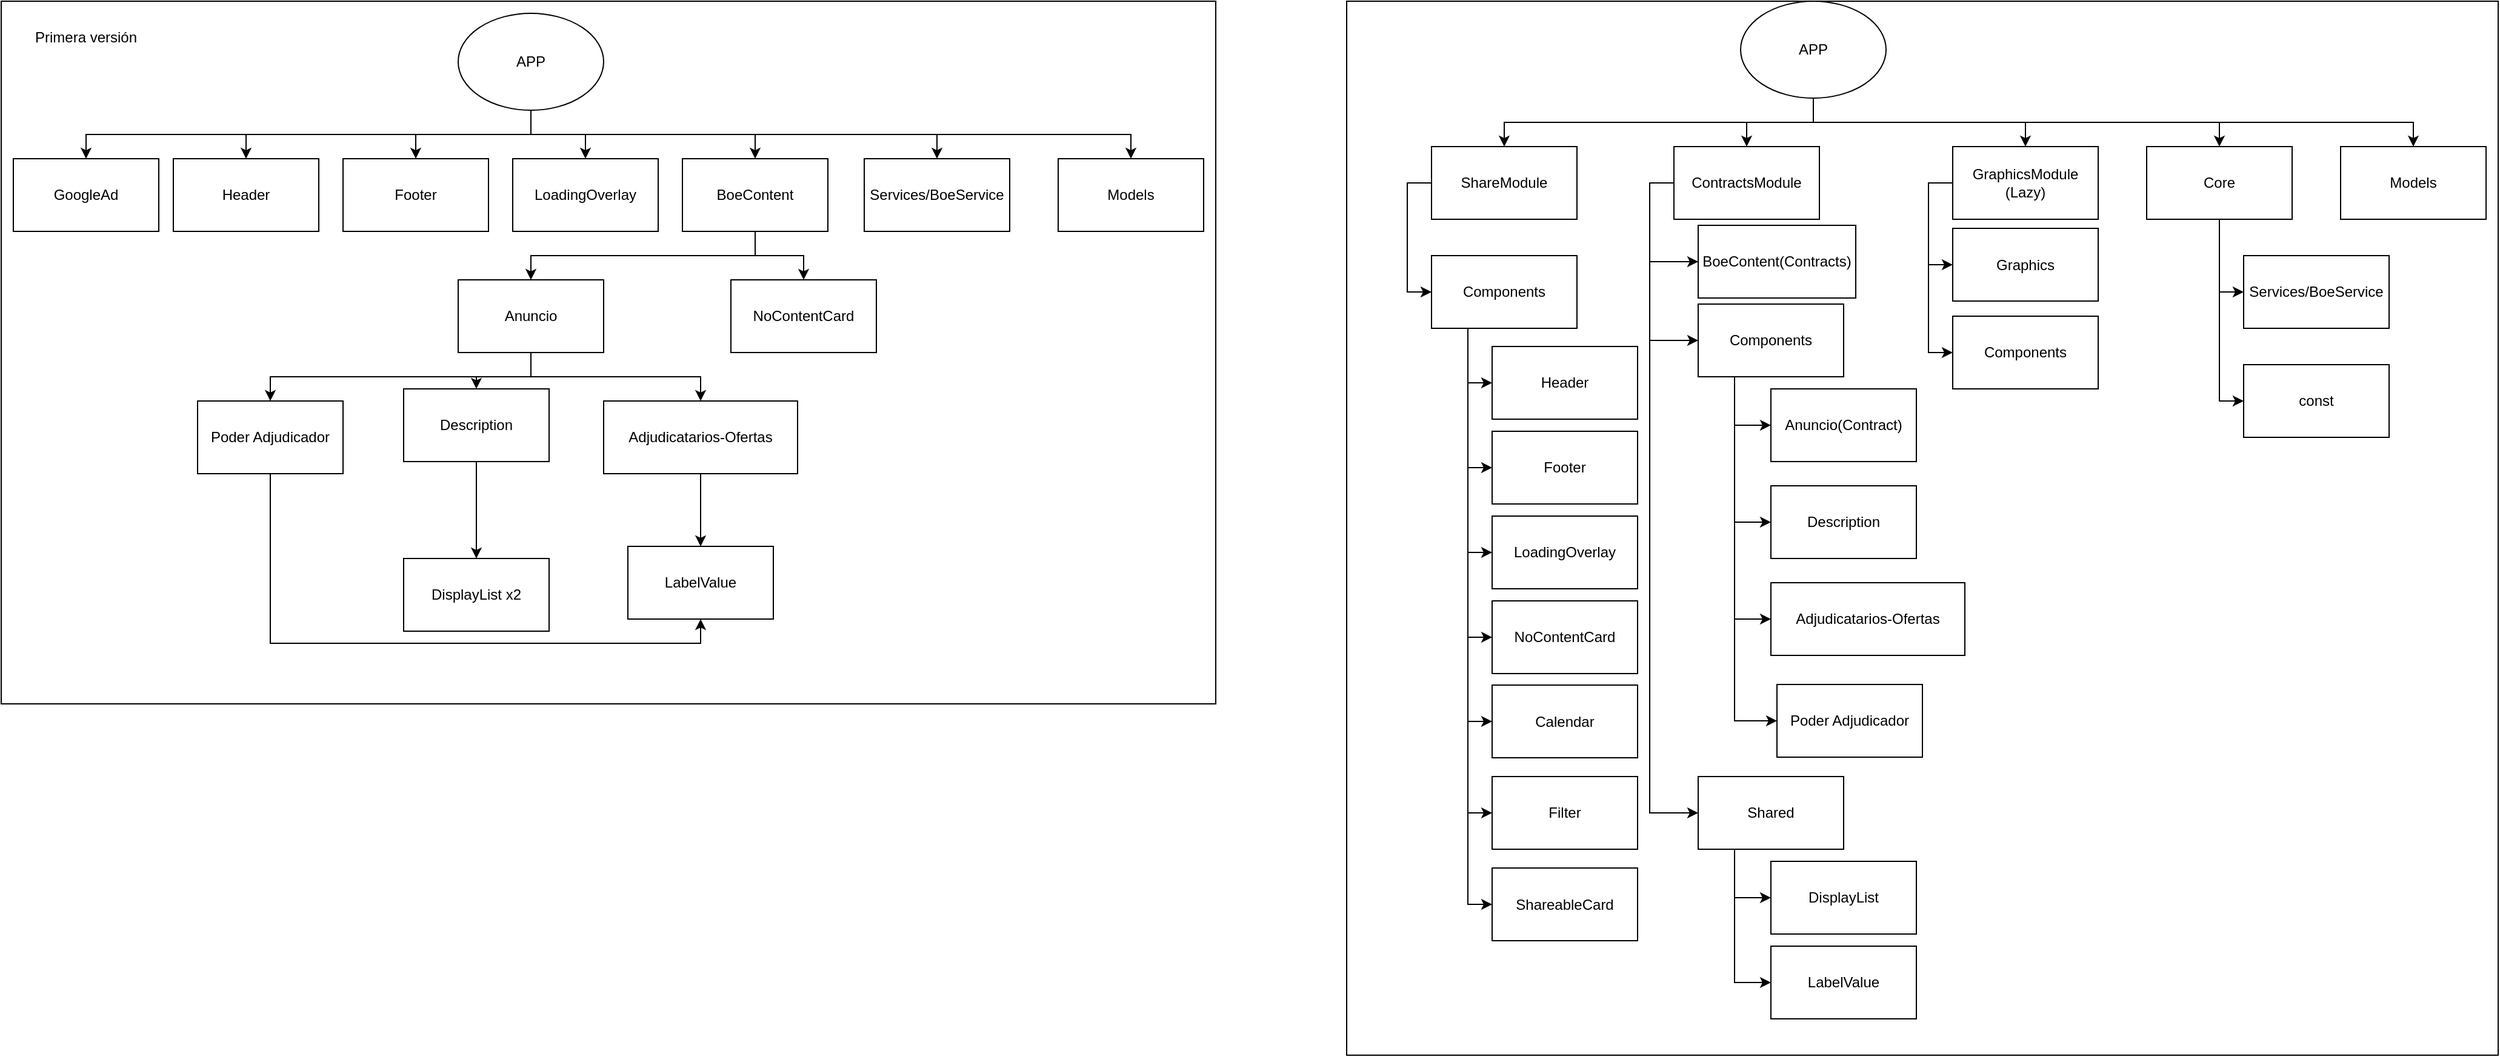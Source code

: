 <mxfile version="11.1.4" type="device"><diagram id="5ZTLbGTc3wJ06yk8kh4w" name="Page-1"><mxGraphModel dx="2048" dy="764" grid="1" gridSize="10" guides="1" tooltips="1" connect="1" arrows="1" fold="1" page="1" pageScale="1" pageWidth="827" pageHeight="1169" math="0" shadow="0"><root><mxCell id="0"/><mxCell id="1" parent="0"/><mxCell id="g4FTFAoF2CS1pgESHpP2-6" value="" style="rounded=0;whiteSpace=wrap;html=1;" parent="1" vertex="1"><mxGeometry x="1010" y="20" width="950" height="870" as="geometry"/></mxCell><mxCell id="g4FTFAoF2CS1pgESHpP2-34" style="edgeStyle=orthogonalEdgeStyle;rounded=0;orthogonalLoop=1;jettySize=auto;html=1;exitX=0.5;exitY=1;exitDx=0;exitDy=0;entryX=0.5;entryY=0;entryDx=0;entryDy=0;" parent="1" source="g4FTFAoF2CS1pgESHpP2-8" target="g4FTFAoF2CS1pgESHpP2-33" edge="1"><mxGeometry relative="1" as="geometry"/></mxCell><mxCell id="g4FTFAoF2CS1pgESHpP2-36" style="edgeStyle=orthogonalEdgeStyle;rounded=0;orthogonalLoop=1;jettySize=auto;html=1;exitX=0.5;exitY=1;exitDx=0;exitDy=0;entryX=0.5;entryY=0;entryDx=0;entryDy=0;" parent="1" source="g4FTFAoF2CS1pgESHpP2-8" target="g4FTFAoF2CS1pgESHpP2-35" edge="1"><mxGeometry relative="1" as="geometry"/></mxCell><mxCell id="g4FTFAoF2CS1pgESHpP2-72" style="edgeStyle=orthogonalEdgeStyle;rounded=0;orthogonalLoop=1;jettySize=auto;html=1;exitX=0.5;exitY=1;exitDx=0;exitDy=0;entryX=0.5;entryY=0;entryDx=0;entryDy=0;" parent="1" source="g4FTFAoF2CS1pgESHpP2-8" target="g4FTFAoF2CS1pgESHpP2-71" edge="1"><mxGeometry relative="1" as="geometry"/></mxCell><mxCell id="g4FTFAoF2CS1pgESHpP2-74" style="edgeStyle=orthogonalEdgeStyle;rounded=0;orthogonalLoop=1;jettySize=auto;html=1;exitX=0.5;exitY=1;exitDx=0;exitDy=0;" parent="1" source="g4FTFAoF2CS1pgESHpP2-8" target="g4FTFAoF2CS1pgESHpP2-73" edge="1"><mxGeometry relative="1" as="geometry"/></mxCell><mxCell id="g4FTFAoF2CS1pgESHpP2-98" style="edgeStyle=orthogonalEdgeStyle;rounded=0;orthogonalLoop=1;jettySize=auto;html=1;exitX=0.5;exitY=1;exitDx=0;exitDy=0;entryX=0.5;entryY=0;entryDx=0;entryDy=0;" parent="1" source="g4FTFAoF2CS1pgESHpP2-8" target="g4FTFAoF2CS1pgESHpP2-97" edge="1"><mxGeometry relative="1" as="geometry"/></mxCell><mxCell id="g4FTFAoF2CS1pgESHpP2-8" value="APP" style="ellipse;whiteSpace=wrap;html=1;" parent="1" vertex="1"><mxGeometry x="1335" y="20" width="120" height="80" as="geometry"/></mxCell><mxCell id="g4FTFAoF2CS1pgESHpP2-12" value="BoeContent(Contracts)" style="rounded=0;whiteSpace=wrap;html=1;" parent="1" vertex="1"><mxGeometry x="1300" y="205" width="130" height="60" as="geometry"/></mxCell><mxCell id="g4FTFAoF2CS1pgESHpP2-17" value="Anuncio(Contract)" style="rounded=0;whiteSpace=wrap;html=1;" parent="1" vertex="1"><mxGeometry x="1360" y="340" width="120" height="60" as="geometry"/></mxCell><mxCell id="g4FTFAoF2CS1pgESHpP2-21" value="Poder Adjudicador" style="rounded=0;whiteSpace=wrap;html=1;" parent="1" vertex="1"><mxGeometry x="1365" y="584" width="120" height="60" as="geometry"/></mxCell><mxCell id="g4FTFAoF2CS1pgESHpP2-28" value="LabelValue" style="rounded=0;whiteSpace=wrap;html=1;" parent="1" vertex="1"><mxGeometry x="1360" y="800" width="120" height="60" as="geometry"/></mxCell><mxCell id="g4FTFAoF2CS1pgESHpP2-30" value="DisplayList" style="rounded=0;whiteSpace=wrap;html=1;" parent="1" vertex="1"><mxGeometry x="1360" y="730" width="120" height="60" as="geometry"/></mxCell><mxCell id="g4FTFAoF2CS1pgESHpP2-69" style="edgeStyle=orthogonalEdgeStyle;rounded=0;orthogonalLoop=1;jettySize=auto;html=1;exitX=0.5;exitY=1;exitDx=0;exitDy=0;entryX=0;entryY=0.5;entryDx=0;entryDy=0;" parent="1" source="g4FTFAoF2CS1pgESHpP2-33" target="g4FTFAoF2CS1pgESHpP2-66" edge="1"><mxGeometry relative="1" as="geometry"><Array as="points"><mxPoint x="1730" y="260"/></Array></mxGeometry></mxCell><mxCell id="g4FTFAoF2CS1pgESHpP2-111" style="edgeStyle=orthogonalEdgeStyle;rounded=0;orthogonalLoop=1;jettySize=auto;html=1;exitX=0.5;exitY=1;exitDx=0;exitDy=0;entryX=0;entryY=0.5;entryDx=0;entryDy=0;" parent="1" source="g4FTFAoF2CS1pgESHpP2-33" target="g4FTFAoF2CS1pgESHpP2-67" edge="1"><mxGeometry relative="1" as="geometry"/></mxCell><mxCell id="g4FTFAoF2CS1pgESHpP2-33" value="Core" style="rounded=0;whiteSpace=wrap;html=1;" parent="1" vertex="1"><mxGeometry x="1670" y="140" width="120" height="60" as="geometry"/></mxCell><mxCell id="g4FTFAoF2CS1pgESHpP2-35" value="Models" style="rounded=0;whiteSpace=wrap;html=1;" parent="1" vertex="1"><mxGeometry x="1830" y="140" width="120" height="60" as="geometry"/></mxCell><mxCell id="g4FTFAoF2CS1pgESHpP2-37" value="" style="rounded=0;whiteSpace=wrap;html=1;" parent="1" vertex="1"><mxGeometry x="-100" y="20" width="1002" height="580" as="geometry"/></mxCell><mxCell id="g4FTFAoF2CS1pgESHpP2-38" style="edgeStyle=orthogonalEdgeStyle;rounded=0;orthogonalLoop=1;jettySize=auto;html=1;exitX=0.5;exitY=1;exitDx=0;exitDy=0;entryX=0.5;entryY=0;entryDx=0;entryDy=0;" parent="1" source="g4FTFAoF2CS1pgESHpP2-44" target="g4FTFAoF2CS1pgESHpP2-45" edge="1"><mxGeometry relative="1" as="geometry"/></mxCell><mxCell id="g4FTFAoF2CS1pgESHpP2-39" style="edgeStyle=orthogonalEdgeStyle;rounded=0;orthogonalLoop=1;jettySize=auto;html=1;exitX=0.5;exitY=1;exitDx=0;exitDy=0;entryX=0.5;entryY=0;entryDx=0;entryDy=0;" parent="1" source="g4FTFAoF2CS1pgESHpP2-44" target="g4FTFAoF2CS1pgESHpP2-46" edge="1"><mxGeometry relative="1" as="geometry"/></mxCell><mxCell id="g4FTFAoF2CS1pgESHpP2-40" style="edgeStyle=orthogonalEdgeStyle;rounded=0;orthogonalLoop=1;jettySize=auto;html=1;exitX=0.5;exitY=1;exitDx=0;exitDy=0;entryX=0.5;entryY=0;entryDx=0;entryDy=0;" parent="1" source="g4FTFAoF2CS1pgESHpP2-44" target="g4FTFAoF2CS1pgESHpP2-47" edge="1"><mxGeometry relative="1" as="geometry"/></mxCell><mxCell id="g4FTFAoF2CS1pgESHpP2-41" style="edgeStyle=orthogonalEdgeStyle;rounded=0;orthogonalLoop=1;jettySize=auto;html=1;exitX=0.5;exitY=1;exitDx=0;exitDy=0;entryX=0.5;entryY=0;entryDx=0;entryDy=0;" parent="1" source="g4FTFAoF2CS1pgESHpP2-44" target="g4FTFAoF2CS1pgESHpP2-50" edge="1"><mxGeometry relative="1" as="geometry"/></mxCell><mxCell id="g4FTFAoF2CS1pgESHpP2-42" style="edgeStyle=orthogonalEdgeStyle;rounded=0;orthogonalLoop=1;jettySize=auto;html=1;exitX=0.5;exitY=1;exitDx=0;exitDy=0;entryX=0.5;entryY=0;entryDx=0;entryDy=0;" parent="1" source="g4FTFAoF2CS1pgESHpP2-44" target="g4FTFAoF2CS1pgESHpP2-64" edge="1"><mxGeometry relative="1" as="geometry"/></mxCell><mxCell id="g4FTFAoF2CS1pgESHpP2-43" style="edgeStyle=orthogonalEdgeStyle;rounded=0;orthogonalLoop=1;jettySize=auto;html=1;exitX=0.5;exitY=1;exitDx=0;exitDy=0;entryX=0.5;entryY=0;entryDx=0;entryDy=0;" parent="1" source="g4FTFAoF2CS1pgESHpP2-44" target="g4FTFAoF2CS1pgESHpP2-65" edge="1"><mxGeometry relative="1" as="geometry"/></mxCell><mxCell id="g4FTFAoF2CS1pgESHpP2-107" style="edgeStyle=orthogonalEdgeStyle;rounded=0;orthogonalLoop=1;jettySize=auto;html=1;exitX=0.5;exitY=1;exitDx=0;exitDy=0;" parent="1" source="g4FTFAoF2CS1pgESHpP2-44" target="g4FTFAoF2CS1pgESHpP2-105" edge="1"><mxGeometry relative="1" as="geometry"/></mxCell><mxCell id="g4FTFAoF2CS1pgESHpP2-44" value="APP" style="ellipse;whiteSpace=wrap;html=1;" parent="1" vertex="1"><mxGeometry x="277.0" y="30" width="120" height="80" as="geometry"/></mxCell><mxCell id="g4FTFAoF2CS1pgESHpP2-45" value="Header" style="rounded=0;whiteSpace=wrap;html=1;" parent="1" vertex="1"><mxGeometry x="42.0" y="150" width="120" height="60" as="geometry"/></mxCell><mxCell id="g4FTFAoF2CS1pgESHpP2-46" value="Footer" style="rounded=0;whiteSpace=wrap;html=1;" parent="1" vertex="1"><mxGeometry x="182.0" y="150" width="120" height="60" as="geometry"/></mxCell><mxCell id="g4FTFAoF2CS1pgESHpP2-47" value="LoadingOverlay" style="rounded=0;whiteSpace=wrap;html=1;" parent="1" vertex="1"><mxGeometry x="322.0" y="150" width="120" height="60" as="geometry"/></mxCell><mxCell id="g4FTFAoF2CS1pgESHpP2-48" style="edgeStyle=orthogonalEdgeStyle;rounded=0;orthogonalLoop=1;jettySize=auto;html=1;exitX=0.5;exitY=1;exitDx=0;exitDy=0;entryX=0.5;entryY=0;entryDx=0;entryDy=0;" parent="1" source="g4FTFAoF2CS1pgESHpP2-50" target="g4FTFAoF2CS1pgESHpP2-54" edge="1"><mxGeometry relative="1" as="geometry"/></mxCell><mxCell id="g4FTFAoF2CS1pgESHpP2-49" style="edgeStyle=orthogonalEdgeStyle;rounded=0;orthogonalLoop=1;jettySize=auto;html=1;exitX=0.5;exitY=1;exitDx=0;exitDy=0;entryX=0.5;entryY=0;entryDx=0;entryDy=0;" parent="1" source="g4FTFAoF2CS1pgESHpP2-50" target="g4FTFAoF2CS1pgESHpP2-55" edge="1"><mxGeometry relative="1" as="geometry"/></mxCell><mxCell id="g4FTFAoF2CS1pgESHpP2-50" value="BoeContent" style="rounded=0;whiteSpace=wrap;html=1;" parent="1" vertex="1"><mxGeometry x="462.0" y="150" width="120" height="60" as="geometry"/></mxCell><mxCell id="g4FTFAoF2CS1pgESHpP2-51" style="edgeStyle=orthogonalEdgeStyle;rounded=0;orthogonalLoop=1;jettySize=auto;html=1;exitX=0.5;exitY=1;exitDx=0;exitDy=0;entryX=0.5;entryY=0;entryDx=0;entryDy=0;" parent="1" source="g4FTFAoF2CS1pgESHpP2-54" target="g4FTFAoF2CS1pgESHpP2-57" edge="1"><mxGeometry relative="1" as="geometry"/></mxCell><mxCell id="g4FTFAoF2CS1pgESHpP2-52" style="edgeStyle=orthogonalEdgeStyle;rounded=0;orthogonalLoop=1;jettySize=auto;html=1;exitX=0.5;exitY=1;exitDx=0;exitDy=0;entryX=0.5;entryY=0;entryDx=0;entryDy=0;" parent="1" source="g4FTFAoF2CS1pgESHpP2-54" target="g4FTFAoF2CS1pgESHpP2-59" edge="1"><mxGeometry relative="1" as="geometry"/></mxCell><mxCell id="g4FTFAoF2CS1pgESHpP2-53" style="edgeStyle=orthogonalEdgeStyle;rounded=0;orthogonalLoop=1;jettySize=auto;html=1;exitX=0.5;exitY=1;exitDx=0;exitDy=0;entryX=0.5;entryY=0;entryDx=0;entryDy=0;" parent="1" source="g4FTFAoF2CS1pgESHpP2-54" target="g4FTFAoF2CS1pgESHpP2-61" edge="1"><mxGeometry relative="1" as="geometry"/></mxCell><mxCell id="g4FTFAoF2CS1pgESHpP2-54" value="Anuncio" style="rounded=0;whiteSpace=wrap;html=1;" parent="1" vertex="1"><mxGeometry x="277.0" y="250" width="120" height="60" as="geometry"/></mxCell><mxCell id="g4FTFAoF2CS1pgESHpP2-55" value="NoContentCard" style="rounded=0;whiteSpace=wrap;html=1;" parent="1" vertex="1"><mxGeometry x="502.0" y="250" width="120" height="60" as="geometry"/></mxCell><mxCell id="g4FTFAoF2CS1pgESHpP2-56" style="edgeStyle=orthogonalEdgeStyle;rounded=0;orthogonalLoop=1;jettySize=auto;html=1;exitX=0.5;exitY=1;exitDx=0;exitDy=0;entryX=0.5;entryY=1;entryDx=0;entryDy=0;" parent="1" source="g4FTFAoF2CS1pgESHpP2-57" target="g4FTFAoF2CS1pgESHpP2-62" edge="1"><mxGeometry relative="1" as="geometry"/></mxCell><mxCell id="g4FTFAoF2CS1pgESHpP2-57" value="Poder Adjudicador" style="rounded=0;whiteSpace=wrap;html=1;" parent="1" vertex="1"><mxGeometry x="62.0" y="350" width="120" height="60" as="geometry"/></mxCell><mxCell id="g4FTFAoF2CS1pgESHpP2-58" style="edgeStyle=orthogonalEdgeStyle;rounded=0;orthogonalLoop=1;jettySize=auto;html=1;exitX=0.5;exitY=1;exitDx=0;exitDy=0;entryX=0.5;entryY=0;entryDx=0;entryDy=0;" parent="1" source="g4FTFAoF2CS1pgESHpP2-59" target="g4FTFAoF2CS1pgESHpP2-63" edge="1"><mxGeometry relative="1" as="geometry"/></mxCell><mxCell id="g4FTFAoF2CS1pgESHpP2-59" value="Description" style="rounded=0;whiteSpace=wrap;html=1;" parent="1" vertex="1"><mxGeometry x="232.0" y="340" width="120" height="60" as="geometry"/></mxCell><mxCell id="g4FTFAoF2CS1pgESHpP2-60" style="edgeStyle=orthogonalEdgeStyle;rounded=0;orthogonalLoop=1;jettySize=auto;html=1;exitX=0.5;exitY=1;exitDx=0;exitDy=0;" parent="1" source="g4FTFAoF2CS1pgESHpP2-61" target="g4FTFAoF2CS1pgESHpP2-62" edge="1"><mxGeometry relative="1" as="geometry"/></mxCell><mxCell id="g4FTFAoF2CS1pgESHpP2-61" value="Adjudicatarios-Ofertas" style="rounded=0;whiteSpace=wrap;html=1;" parent="1" vertex="1"><mxGeometry x="397.0" y="350" width="160" height="60" as="geometry"/></mxCell><mxCell id="g4FTFAoF2CS1pgESHpP2-62" value="LabelValue" style="rounded=0;whiteSpace=wrap;html=1;" parent="1" vertex="1"><mxGeometry x="417.0" y="470" width="120" height="60" as="geometry"/></mxCell><mxCell id="g4FTFAoF2CS1pgESHpP2-63" value="DisplayList x2" style="rounded=0;whiteSpace=wrap;html=1;" parent="1" vertex="1"><mxGeometry x="232.0" y="480" width="120" height="60" as="geometry"/></mxCell><mxCell id="g4FTFAoF2CS1pgESHpP2-64" value="Services/BoeService" style="rounded=0;whiteSpace=wrap;html=1;" parent="1" vertex="1"><mxGeometry x="612.0" y="150" width="120" height="60" as="geometry"/></mxCell><mxCell id="g4FTFAoF2CS1pgESHpP2-65" value="Models" style="rounded=0;whiteSpace=wrap;html=1;" parent="1" vertex="1"><mxGeometry x="772.0" y="150" width="120" height="60" as="geometry"/></mxCell><mxCell id="g4FTFAoF2CS1pgESHpP2-66" value="Services/BoeService" style="rounded=0;whiteSpace=wrap;html=1;" parent="1" vertex="1"><mxGeometry x="1750" y="230" width="120" height="60" as="geometry"/></mxCell><mxCell id="g4FTFAoF2CS1pgESHpP2-67" value="const" style="rounded=0;whiteSpace=wrap;html=1;" parent="1" vertex="1"><mxGeometry x="1750" y="320" width="120" height="60" as="geometry"/></mxCell><mxCell id="g4FTFAoF2CS1pgESHpP2-78" style="edgeStyle=orthogonalEdgeStyle;rounded=0;orthogonalLoop=1;jettySize=auto;html=1;exitX=0;exitY=0.5;exitDx=0;exitDy=0;entryX=0;entryY=0.5;entryDx=0;entryDy=0;" parent="1" source="g4FTFAoF2CS1pgESHpP2-71" target="g4FTFAoF2CS1pgESHpP2-75" edge="1"><mxGeometry relative="1" as="geometry"/></mxCell><mxCell id="g4FTFAoF2CS1pgESHpP2-71" value="ShareModule" style="rounded=0;whiteSpace=wrap;html=1;" parent="1" vertex="1"><mxGeometry x="1080" y="140" width="120" height="60" as="geometry"/></mxCell><mxCell id="g4FTFAoF2CS1pgESHpP2-83" style="edgeStyle=orthogonalEdgeStyle;rounded=0;orthogonalLoop=1;jettySize=auto;html=1;exitX=0;exitY=0.5;exitDx=0;exitDy=0;entryX=0;entryY=0.5;entryDx=0;entryDy=0;" parent="1" source="g4FTFAoF2CS1pgESHpP2-73" target="g4FTFAoF2CS1pgESHpP2-76" edge="1"><mxGeometry relative="1" as="geometry"/></mxCell><mxCell id="g4FTFAoF2CS1pgESHpP2-84" style="edgeStyle=orthogonalEdgeStyle;rounded=0;orthogonalLoop=1;jettySize=auto;html=1;exitX=0;exitY=0.5;exitDx=0;exitDy=0;entryX=0;entryY=0.5;entryDx=0;entryDy=0;" parent="1" source="g4FTFAoF2CS1pgESHpP2-73" target="g4FTFAoF2CS1pgESHpP2-12" edge="1"><mxGeometry relative="1" as="geometry"/></mxCell><mxCell id="g4FTFAoF2CS1pgESHpP2-94" style="edgeStyle=orthogonalEdgeStyle;rounded=0;orthogonalLoop=1;jettySize=auto;html=1;exitX=0;exitY=0.5;exitDx=0;exitDy=0;entryX=0;entryY=0.5;entryDx=0;entryDy=0;" parent="1" source="g4FTFAoF2CS1pgESHpP2-73" target="g4FTFAoF2CS1pgESHpP2-93" edge="1"><mxGeometry relative="1" as="geometry"/></mxCell><mxCell id="g4FTFAoF2CS1pgESHpP2-73" value="ContractsModule" style="rounded=0;whiteSpace=wrap;html=1;" parent="1" vertex="1"><mxGeometry x="1280" y="140" width="120" height="60" as="geometry"/></mxCell><mxCell id="g4FTFAoF2CS1pgESHpP2-85" style="edgeStyle=orthogonalEdgeStyle;rounded=0;orthogonalLoop=1;jettySize=auto;html=1;exitX=0.25;exitY=1;exitDx=0;exitDy=0;entryX=0;entryY=0.5;entryDx=0;entryDy=0;" parent="1" source="g4FTFAoF2CS1pgESHpP2-76" target="g4FTFAoF2CS1pgESHpP2-17" edge="1"><mxGeometry relative="1" as="geometry"/></mxCell><mxCell id="g4FTFAoF2CS1pgESHpP2-88" style="edgeStyle=orthogonalEdgeStyle;rounded=0;orthogonalLoop=1;jettySize=auto;html=1;exitX=0.25;exitY=1;exitDx=0;exitDy=0;entryX=0;entryY=0.5;entryDx=0;entryDy=0;" parent="1" source="g4FTFAoF2CS1pgESHpP2-76" target="g4FTFAoF2CS1pgESHpP2-22" edge="1"><mxGeometry relative="1" as="geometry"/></mxCell><mxCell id="g4FTFAoF2CS1pgESHpP2-89" style="edgeStyle=orthogonalEdgeStyle;rounded=0;orthogonalLoop=1;jettySize=auto;html=1;exitX=0.25;exitY=1;exitDx=0;exitDy=0;entryX=0;entryY=0.5;entryDx=0;entryDy=0;" parent="1" source="g4FTFAoF2CS1pgESHpP2-76" target="g4FTFAoF2CS1pgESHpP2-23" edge="1"><mxGeometry relative="1" as="geometry"/></mxCell><mxCell id="g4FTFAoF2CS1pgESHpP2-90" style="edgeStyle=orthogonalEdgeStyle;rounded=0;orthogonalLoop=1;jettySize=auto;html=1;exitX=0.25;exitY=1;exitDx=0;exitDy=0;entryX=0;entryY=0.5;entryDx=0;entryDy=0;" parent="1" source="g4FTFAoF2CS1pgESHpP2-76" target="g4FTFAoF2CS1pgESHpP2-21" edge="1"><mxGeometry relative="1" as="geometry"/></mxCell><mxCell id="g4FTFAoF2CS1pgESHpP2-76" value="Components" style="rounded=0;whiteSpace=wrap;html=1;" parent="1" vertex="1"><mxGeometry x="1300" y="270" width="120" height="60" as="geometry"/></mxCell><mxCell id="g4FTFAoF2CS1pgESHpP2-77" value="" style="group" parent="1" vertex="1" connectable="0"><mxGeometry x="1130" y="305" width="120" height="270" as="geometry"/></mxCell><mxCell id="g4FTFAoF2CS1pgESHpP2-9" value="Header" style="rounded=0;whiteSpace=wrap;html=1;" parent="g4FTFAoF2CS1pgESHpP2-77" vertex="1"><mxGeometry width="120" height="60" as="geometry"/></mxCell><mxCell id="g4FTFAoF2CS1pgESHpP2-10" value="Footer" style="rounded=0;whiteSpace=wrap;html=1;" parent="g4FTFAoF2CS1pgESHpP2-77" vertex="1"><mxGeometry y="70" width="120" height="60" as="geometry"/></mxCell><mxCell id="g4FTFAoF2CS1pgESHpP2-11" value="LoadingOverlay" style="rounded=0;whiteSpace=wrap;html=1;" parent="g4FTFAoF2CS1pgESHpP2-77" vertex="1"><mxGeometry y="140" width="120" height="60" as="geometry"/></mxCell><mxCell id="g4FTFAoF2CS1pgESHpP2-18" value="NoContentCard" style="rounded=0;whiteSpace=wrap;html=1;" parent="g4FTFAoF2CS1pgESHpP2-77" vertex="1"><mxGeometry y="210" width="120" height="60" as="geometry"/></mxCell><mxCell id="g4FTFAoF2CS1pgESHpP2-79" style="edgeStyle=orthogonalEdgeStyle;rounded=0;orthogonalLoop=1;jettySize=auto;html=1;exitX=0.25;exitY=1;exitDx=0;exitDy=0;entryX=0;entryY=0.5;entryDx=0;entryDy=0;" parent="1" source="g4FTFAoF2CS1pgESHpP2-75" target="g4FTFAoF2CS1pgESHpP2-18" edge="1"><mxGeometry relative="1" as="geometry"/></mxCell><mxCell id="g4FTFAoF2CS1pgESHpP2-80" style="edgeStyle=orthogonalEdgeStyle;rounded=0;orthogonalLoop=1;jettySize=auto;html=1;exitX=0.25;exitY=1;exitDx=0;exitDy=0;entryX=0;entryY=0.5;entryDx=0;entryDy=0;" parent="1" source="g4FTFAoF2CS1pgESHpP2-75" target="g4FTFAoF2CS1pgESHpP2-11" edge="1"><mxGeometry relative="1" as="geometry"/></mxCell><mxCell id="g4FTFAoF2CS1pgESHpP2-81" style="edgeStyle=orthogonalEdgeStyle;rounded=0;orthogonalLoop=1;jettySize=auto;html=1;exitX=0.25;exitY=1;exitDx=0;exitDy=0;entryX=0;entryY=0.5;entryDx=0;entryDy=0;" parent="1" source="g4FTFAoF2CS1pgESHpP2-75" target="g4FTFAoF2CS1pgESHpP2-10" edge="1"><mxGeometry relative="1" as="geometry"/></mxCell><mxCell id="g4FTFAoF2CS1pgESHpP2-82" style="edgeStyle=orthogonalEdgeStyle;rounded=0;orthogonalLoop=1;jettySize=auto;html=1;exitX=0.25;exitY=1;exitDx=0;exitDy=0;entryX=0;entryY=0.5;entryDx=0;entryDy=0;" parent="1" source="g4FTFAoF2CS1pgESHpP2-75" target="g4FTFAoF2CS1pgESHpP2-9" edge="1"><mxGeometry relative="1" as="geometry"/></mxCell><mxCell id="g4FTFAoF2CS1pgESHpP2-116" style="edgeStyle=orthogonalEdgeStyle;rounded=0;orthogonalLoop=1;jettySize=auto;html=1;exitX=0.25;exitY=1;exitDx=0;exitDy=0;entryX=0;entryY=0.5;entryDx=0;entryDy=0;" parent="1" source="g4FTFAoF2CS1pgESHpP2-75" target="g4FTFAoF2CS1pgESHpP2-114" edge="1"><mxGeometry relative="1" as="geometry"/></mxCell><mxCell id="g4FTFAoF2CS1pgESHpP2-117" style="edgeStyle=orthogonalEdgeStyle;rounded=0;orthogonalLoop=1;jettySize=auto;html=1;exitX=0.25;exitY=1;exitDx=0;exitDy=0;entryX=0;entryY=0.5;entryDx=0;entryDy=0;" parent="1" source="g4FTFAoF2CS1pgESHpP2-75" target="g4FTFAoF2CS1pgESHpP2-115" edge="1"><mxGeometry relative="1" as="geometry"/></mxCell><mxCell id="g4FTFAoF2CS1pgESHpP2-119" style="edgeStyle=orthogonalEdgeStyle;rounded=0;orthogonalLoop=1;jettySize=auto;html=1;exitX=0.25;exitY=1;exitDx=0;exitDy=0;entryX=0;entryY=0.5;entryDx=0;entryDy=0;" parent="1" source="g4FTFAoF2CS1pgESHpP2-75" target="g4FTFAoF2CS1pgESHpP2-118" edge="1"><mxGeometry relative="1" as="geometry"/></mxCell><mxCell id="g4FTFAoF2CS1pgESHpP2-75" value="Components" style="rounded=0;whiteSpace=wrap;html=1;" parent="1" vertex="1"><mxGeometry x="1080" y="230" width="120" height="60" as="geometry"/></mxCell><mxCell id="g4FTFAoF2CS1pgESHpP2-22" value="Description" style="rounded=0;whiteSpace=wrap;html=1;" parent="1" vertex="1"><mxGeometry x="1360" y="420" width="120" height="60" as="geometry"/></mxCell><mxCell id="g4FTFAoF2CS1pgESHpP2-23" value="Adjudicatarios-Ofertas" style="rounded=0;whiteSpace=wrap;html=1;" parent="1" vertex="1"><mxGeometry x="1360" y="500" width="160" height="60" as="geometry"/></mxCell><mxCell id="g4FTFAoF2CS1pgESHpP2-95" style="edgeStyle=orthogonalEdgeStyle;rounded=0;orthogonalLoop=1;jettySize=auto;html=1;exitX=0.25;exitY=1;exitDx=0;exitDy=0;entryX=0;entryY=0.5;entryDx=0;entryDy=0;" parent="1" source="g4FTFAoF2CS1pgESHpP2-93" target="g4FTFAoF2CS1pgESHpP2-30" edge="1"><mxGeometry relative="1" as="geometry"/></mxCell><mxCell id="g4FTFAoF2CS1pgESHpP2-96" style="edgeStyle=orthogonalEdgeStyle;rounded=0;orthogonalLoop=1;jettySize=auto;html=1;exitX=0.25;exitY=1;exitDx=0;exitDy=0;entryX=0;entryY=0.5;entryDx=0;entryDy=0;" parent="1" source="g4FTFAoF2CS1pgESHpP2-93" target="g4FTFAoF2CS1pgESHpP2-28" edge="1"><mxGeometry relative="1" as="geometry"/></mxCell><mxCell id="g4FTFAoF2CS1pgESHpP2-93" value="Shared" style="rounded=0;whiteSpace=wrap;html=1;" parent="1" vertex="1"><mxGeometry x="1300" y="660" width="120" height="60" as="geometry"/></mxCell><mxCell id="g4FTFAoF2CS1pgESHpP2-112" style="edgeStyle=orthogonalEdgeStyle;rounded=0;orthogonalLoop=1;jettySize=auto;html=1;exitX=0;exitY=0.5;exitDx=0;exitDy=0;entryX=0;entryY=0.5;entryDx=0;entryDy=0;" parent="1" source="g4FTFAoF2CS1pgESHpP2-97" target="g4FTFAoF2CS1pgESHpP2-108" edge="1"><mxGeometry relative="1" as="geometry"/></mxCell><mxCell id="g4FTFAoF2CS1pgESHpP2-113" style="edgeStyle=orthogonalEdgeStyle;rounded=0;orthogonalLoop=1;jettySize=auto;html=1;exitX=0;exitY=0.5;exitDx=0;exitDy=0;entryX=0;entryY=0.5;entryDx=0;entryDy=0;" parent="1" source="g4FTFAoF2CS1pgESHpP2-97" target="g4FTFAoF2CS1pgESHpP2-99" edge="1"><mxGeometry relative="1" as="geometry"/></mxCell><mxCell id="g4FTFAoF2CS1pgESHpP2-97" value="GraphicsModule (Lazy)" style="rounded=0;whiteSpace=wrap;html=1;" parent="1" vertex="1"><mxGeometry x="1510" y="140" width="120" height="60" as="geometry"/></mxCell><mxCell id="g4FTFAoF2CS1pgESHpP2-99" value="Components" style="rounded=0;whiteSpace=wrap;html=1;" parent="1" vertex="1"><mxGeometry x="1510" y="280" width="120" height="60" as="geometry"/></mxCell><mxCell id="g4FTFAoF2CS1pgESHpP2-105" value="GoogleAd" style="rounded=0;whiteSpace=wrap;html=1;" parent="1" vertex="1"><mxGeometry x="-90.0" y="150" width="120" height="60" as="geometry"/></mxCell><mxCell id="g4FTFAoF2CS1pgESHpP2-108" value="Graphics" style="rounded=0;whiteSpace=wrap;html=1;" parent="1" vertex="1"><mxGeometry x="1510" y="207.5" width="120" height="60" as="geometry"/></mxCell><mxCell id="g4FTFAoF2CS1pgESHpP2-114" value="Calendar" style="rounded=0;whiteSpace=wrap;html=1;" parent="1" vertex="1"><mxGeometry x="1130" y="584.5" width="120" height="60" as="geometry"/></mxCell><mxCell id="g4FTFAoF2CS1pgESHpP2-115" value="Filter" style="rounded=0;whiteSpace=wrap;html=1;" parent="1" vertex="1"><mxGeometry x="1130" y="660" width="120" height="60" as="geometry"/></mxCell><mxCell id="g4FTFAoF2CS1pgESHpP2-118" value="ShareableCard" style="rounded=0;whiteSpace=wrap;html=1;" parent="1" vertex="1"><mxGeometry x="1130" y="735.5" width="120" height="60" as="geometry"/></mxCell><mxCell id="4eMMyD6EiX-EqARvJwKi-1" value="Primera versión" style="text;html=1;strokeColor=none;fillColor=none;align=center;verticalAlign=middle;whiteSpace=wrap;rounded=0;" vertex="1" parent="1"><mxGeometry x="-80" y="40" width="100" height="20" as="geometry"/></mxCell></root></mxGraphModel></diagram></mxfile>